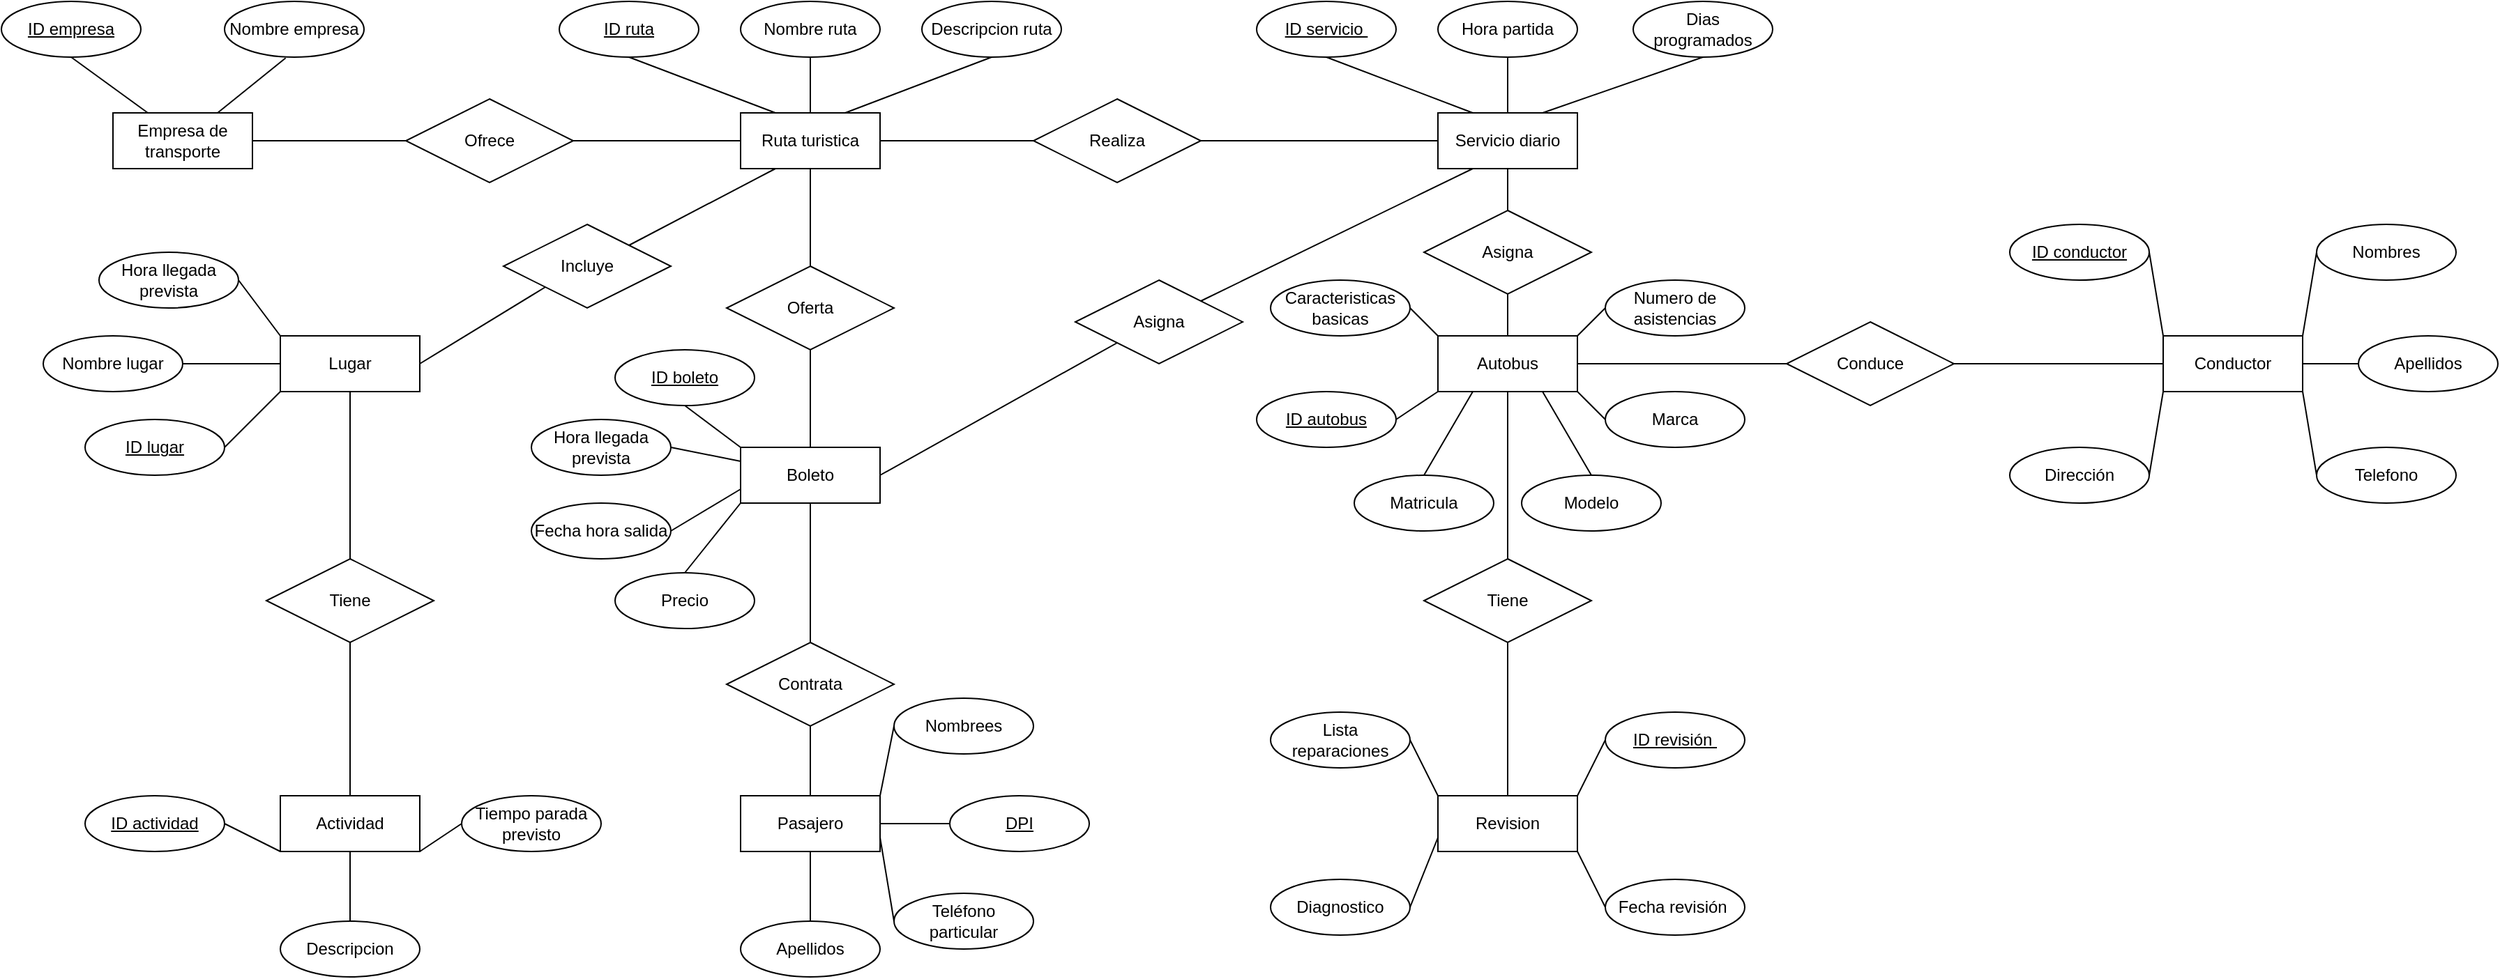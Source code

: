 <mxfile version="21.7.4" type="github">
  <diagram name="Página-1" id="yoausfBtGJ3qwxRWpH8T">
    <mxGraphModel dx="996" dy="559" grid="1" gridSize="10" guides="1" tooltips="1" connect="1" arrows="1" fold="1" page="1" pageScale="1" pageWidth="2339" pageHeight="3300" math="0" shadow="0">
      <root>
        <mxCell id="0" />
        <mxCell id="1" parent="0" />
        <mxCell id="bH-r8Gqo-NB70FHVaUnN-1" value="Empresa de transporte&lt;br&gt;" style="whiteSpace=wrap;html=1;align=center;" parent="1" vertex="1">
          <mxGeometry x="100" y="210" width="100" height="40" as="geometry" />
        </mxCell>
        <mxCell id="bH-r8Gqo-NB70FHVaUnN-2" value="Ruta turistica" style="whiteSpace=wrap;html=1;align=center;" parent="1" vertex="1">
          <mxGeometry x="550" y="210" width="100" height="40" as="geometry" />
        </mxCell>
        <mxCell id="bH-r8Gqo-NB70FHVaUnN-4" value="Servicio diario" style="whiteSpace=wrap;html=1;align=center;" parent="1" vertex="1">
          <mxGeometry x="1050" y="210" width="100" height="40" as="geometry" />
        </mxCell>
        <mxCell id="bH-r8Gqo-NB70FHVaUnN-5" value="Pasajero" style="whiteSpace=wrap;html=1;align=center;" parent="1" vertex="1">
          <mxGeometry x="550" y="700" width="100" height="40" as="geometry" />
        </mxCell>
        <mxCell id="bH-r8Gqo-NB70FHVaUnN-6" value="Boleto" style="whiteSpace=wrap;html=1;align=center;" parent="1" vertex="1">
          <mxGeometry x="550" y="450" width="100" height="40" as="geometry" />
        </mxCell>
        <mxCell id="bH-r8Gqo-NB70FHVaUnN-7" value="Lugar" style="whiteSpace=wrap;html=1;align=center;" parent="1" vertex="1">
          <mxGeometry x="220" y="370" width="100" height="40" as="geometry" />
        </mxCell>
        <mxCell id="bH-r8Gqo-NB70FHVaUnN-8" value="Actividad" style="whiteSpace=wrap;html=1;align=center;" parent="1" vertex="1">
          <mxGeometry x="220" y="700" width="100" height="40" as="geometry" />
        </mxCell>
        <mxCell id="bH-r8Gqo-NB70FHVaUnN-10" value="Autobus" style="whiteSpace=wrap;html=1;align=center;" parent="1" vertex="1">
          <mxGeometry x="1050" y="370" width="100" height="40" as="geometry" />
        </mxCell>
        <mxCell id="bH-r8Gqo-NB70FHVaUnN-11" value="Conductor" style="whiteSpace=wrap;html=1;align=center;" parent="1" vertex="1">
          <mxGeometry x="1570" y="370" width="100" height="40" as="geometry" />
        </mxCell>
        <mxCell id="bH-r8Gqo-NB70FHVaUnN-12" value="Revision" style="whiteSpace=wrap;html=1;align=center;" parent="1" vertex="1">
          <mxGeometry x="1050" y="700" width="100" height="40" as="geometry" />
        </mxCell>
        <mxCell id="bH-r8Gqo-NB70FHVaUnN-13" value="ID empresa" style="ellipse;whiteSpace=wrap;html=1;align=center;fontStyle=4;" parent="1" vertex="1">
          <mxGeometry x="20" y="130" width="100" height="40" as="geometry" />
        </mxCell>
        <mxCell id="bH-r8Gqo-NB70FHVaUnN-17" value="" style="endArrow=none;html=1;rounded=0;exitX=0.5;exitY=1;exitDx=0;exitDy=0;entryX=0.25;entryY=0;entryDx=0;entryDy=0;" parent="1" source="bH-r8Gqo-NB70FHVaUnN-13" target="bH-r8Gqo-NB70FHVaUnN-1" edge="1">
          <mxGeometry relative="1" as="geometry">
            <mxPoint x="330" y="290" as="sourcePoint" />
            <mxPoint x="490" y="290" as="targetPoint" />
          </mxGeometry>
        </mxCell>
        <mxCell id="bH-r8Gqo-NB70FHVaUnN-18" value="Nombre empresa" style="ellipse;whiteSpace=wrap;html=1;align=center;" parent="1" vertex="1">
          <mxGeometry x="180" y="130" width="100" height="40" as="geometry" />
        </mxCell>
        <mxCell id="bH-r8Gqo-NB70FHVaUnN-19" value="" style="endArrow=none;html=1;rounded=0;exitX=0.438;exitY=1.015;exitDx=0;exitDy=0;exitPerimeter=0;entryX=0.75;entryY=0;entryDx=0;entryDy=0;" parent="1" source="bH-r8Gqo-NB70FHVaUnN-18" target="bH-r8Gqo-NB70FHVaUnN-1" edge="1">
          <mxGeometry relative="1" as="geometry">
            <mxPoint x="330" y="290" as="sourcePoint" />
            <mxPoint x="490" y="290" as="targetPoint" />
          </mxGeometry>
        </mxCell>
        <mxCell id="bH-r8Gqo-NB70FHVaUnN-20" value="ID actividad" style="ellipse;whiteSpace=wrap;html=1;align=center;fontStyle=4;" parent="1" vertex="1">
          <mxGeometry x="80" y="700" width="100" height="40" as="geometry" />
        </mxCell>
        <mxCell id="bH-r8Gqo-NB70FHVaUnN-21" value="Descripcion" style="ellipse;whiteSpace=wrap;html=1;align=center;" parent="1" vertex="1">
          <mxGeometry x="220" y="790" width="100" height="40" as="geometry" />
        </mxCell>
        <mxCell id="bH-r8Gqo-NB70FHVaUnN-22" value="Tiempo parada previsto" style="ellipse;whiteSpace=wrap;html=1;align=center;" parent="1" vertex="1">
          <mxGeometry x="350" y="700" width="100" height="40" as="geometry" />
        </mxCell>
        <mxCell id="bH-r8Gqo-NB70FHVaUnN-27" value="Fecha hora salida" style="ellipse;whiteSpace=wrap;html=1;align=center;" parent="1" vertex="1">
          <mxGeometry x="400" y="490" width="100" height="40" as="geometry" />
        </mxCell>
        <mxCell id="bH-r8Gqo-NB70FHVaUnN-28" value="Precio" style="ellipse;whiteSpace=wrap;html=1;align=center;" parent="1" vertex="1">
          <mxGeometry x="460" y="540" width="100" height="40" as="geometry" />
        </mxCell>
        <mxCell id="bH-r8Gqo-NB70FHVaUnN-29" value="Hora llegada prevista" style="ellipse;whiteSpace=wrap;html=1;align=center;" parent="1" vertex="1">
          <mxGeometry x="400" y="430" width="100" height="40" as="geometry" />
        </mxCell>
        <mxCell id="bH-r8Gqo-NB70FHVaUnN-35" value="Nombre lugar" style="ellipse;whiteSpace=wrap;html=1;align=center;" parent="1" vertex="1">
          <mxGeometry x="50" y="370" width="100" height="40" as="geometry" />
        </mxCell>
        <mxCell id="bH-r8Gqo-NB70FHVaUnN-36" value="Hora llegada prevista" style="ellipse;whiteSpace=wrap;html=1;align=center;" parent="1" vertex="1">
          <mxGeometry x="90" y="310" width="100" height="40" as="geometry" />
        </mxCell>
        <mxCell id="bH-r8Gqo-NB70FHVaUnN-42" value="ID autobus" style="ellipse;whiteSpace=wrap;html=1;align=center;fontStyle=4;" parent="1" vertex="1">
          <mxGeometry x="920" y="410" width="100" height="40" as="geometry" />
        </mxCell>
        <mxCell id="bH-r8Gqo-NB70FHVaUnN-43" value="ID boleto" style="ellipse;whiteSpace=wrap;html=1;align=center;fontStyle=4;" parent="1" vertex="1">
          <mxGeometry x="460" y="380" width="100" height="40" as="geometry" />
        </mxCell>
        <mxCell id="bH-r8Gqo-NB70FHVaUnN-44" value="ID lugar" style="ellipse;whiteSpace=wrap;html=1;align=center;fontStyle=4;" parent="1" vertex="1">
          <mxGeometry x="80" y="430" width="100" height="40" as="geometry" />
        </mxCell>
        <mxCell id="bH-r8Gqo-NB70FHVaUnN-45" value="Matricula" style="ellipse;whiteSpace=wrap;html=1;align=center;" parent="1" vertex="1">
          <mxGeometry x="990" y="470" width="100" height="40" as="geometry" />
        </mxCell>
        <mxCell id="bH-r8Gqo-NB70FHVaUnN-46" value="Modelo" style="ellipse;whiteSpace=wrap;html=1;align=center;" parent="1" vertex="1">
          <mxGeometry x="1110" y="470" width="100" height="40" as="geometry" />
        </mxCell>
        <mxCell id="bH-r8Gqo-NB70FHVaUnN-47" value="Marca" style="ellipse;whiteSpace=wrap;html=1;align=center;" parent="1" vertex="1">
          <mxGeometry x="1170" y="410" width="100" height="40" as="geometry" />
        </mxCell>
        <mxCell id="bH-r8Gqo-NB70FHVaUnN-48" value="Numero de asistencias" style="ellipse;whiteSpace=wrap;html=1;align=center;" parent="1" vertex="1">
          <mxGeometry x="1170" y="330" width="100" height="40" as="geometry" />
        </mxCell>
        <mxCell id="bH-r8Gqo-NB70FHVaUnN-49" value="Caracteristicas basicas" style="ellipse;whiteSpace=wrap;html=1;align=center;" parent="1" vertex="1">
          <mxGeometry x="930" y="330" width="100" height="40" as="geometry" />
        </mxCell>
        <mxCell id="bH-r8Gqo-NB70FHVaUnN-57" value="ID conductor&lt;br&gt;" style="ellipse;whiteSpace=wrap;html=1;align=center;fontStyle=4;" parent="1" vertex="1">
          <mxGeometry x="1460" y="290" width="100" height="40" as="geometry" />
        </mxCell>
        <mxCell id="bH-r8Gqo-NB70FHVaUnN-59" value="Nombres" style="ellipse;whiteSpace=wrap;html=1;align=center;" parent="1" vertex="1">
          <mxGeometry x="1680" y="290" width="100" height="40" as="geometry" />
        </mxCell>
        <mxCell id="bH-r8Gqo-NB70FHVaUnN-60" value="Apellidos" style="ellipse;whiteSpace=wrap;html=1;align=center;" parent="1" vertex="1">
          <mxGeometry x="1710" y="370" width="100" height="40" as="geometry" />
        </mxCell>
        <mxCell id="bH-r8Gqo-NB70FHVaUnN-61" value="Telefono" style="ellipse;whiteSpace=wrap;html=1;align=center;" parent="1" vertex="1">
          <mxGeometry x="1680" y="450" width="100" height="40" as="geometry" />
        </mxCell>
        <mxCell id="bH-r8Gqo-NB70FHVaUnN-62" value="Dirección" style="ellipse;whiteSpace=wrap;html=1;align=center;" parent="1" vertex="1">
          <mxGeometry x="1460" y="450" width="100" height="40" as="geometry" />
        </mxCell>
        <mxCell id="bH-r8Gqo-NB70FHVaUnN-68" value="ID ruta" style="ellipse;whiteSpace=wrap;html=1;align=center;fontStyle=4;" parent="1" vertex="1">
          <mxGeometry x="420" y="130" width="100" height="40" as="geometry" />
        </mxCell>
        <mxCell id="bH-r8Gqo-NB70FHVaUnN-69" value="Nombre ruta" style="ellipse;whiteSpace=wrap;html=1;align=center;" parent="1" vertex="1">
          <mxGeometry x="550" y="130" width="100" height="40" as="geometry" />
        </mxCell>
        <mxCell id="bH-r8Gqo-NB70FHVaUnN-70" value="Descripcion ruta" style="ellipse;whiteSpace=wrap;html=1;align=center;" parent="1" vertex="1">
          <mxGeometry x="680" y="130" width="100" height="40" as="geometry" />
        </mxCell>
        <mxCell id="bH-r8Gqo-NB70FHVaUnN-71" value="" style="endArrow=none;html=1;rounded=0;exitX=0.25;exitY=0;exitDx=0;exitDy=0;entryX=0.5;entryY=1;entryDx=0;entryDy=0;" parent="1" source="bH-r8Gqo-NB70FHVaUnN-2" target="bH-r8Gqo-NB70FHVaUnN-68" edge="1">
          <mxGeometry relative="1" as="geometry">
            <mxPoint x="430" y="380" as="sourcePoint" />
            <mxPoint x="590" y="380" as="targetPoint" />
          </mxGeometry>
        </mxCell>
        <mxCell id="bH-r8Gqo-NB70FHVaUnN-72" value="" style="endArrow=none;html=1;rounded=0;exitX=0.5;exitY=0;exitDx=0;exitDy=0;entryX=0.5;entryY=1;entryDx=0;entryDy=0;" parent="1" source="bH-r8Gqo-NB70FHVaUnN-2" target="bH-r8Gqo-NB70FHVaUnN-69" edge="1">
          <mxGeometry relative="1" as="geometry">
            <mxPoint x="430" y="380" as="sourcePoint" />
            <mxPoint x="590" y="380" as="targetPoint" />
          </mxGeometry>
        </mxCell>
        <mxCell id="bH-r8Gqo-NB70FHVaUnN-73" value="" style="endArrow=none;html=1;rounded=0;exitX=0.75;exitY=0;exitDx=0;exitDy=0;entryX=0.5;entryY=1;entryDx=0;entryDy=0;" parent="1" source="bH-r8Gqo-NB70FHVaUnN-2" target="bH-r8Gqo-NB70FHVaUnN-70" edge="1">
          <mxGeometry relative="1" as="geometry">
            <mxPoint x="430" y="380" as="sourcePoint" />
            <mxPoint x="590" y="380" as="targetPoint" />
          </mxGeometry>
        </mxCell>
        <mxCell id="bH-r8Gqo-NB70FHVaUnN-74" value="ID servicio&amp;nbsp;" style="ellipse;whiteSpace=wrap;html=1;align=center;fontStyle=4;" parent="1" vertex="1">
          <mxGeometry x="920" y="130" width="100" height="40" as="geometry" />
        </mxCell>
        <mxCell id="bH-r8Gqo-NB70FHVaUnN-75" value="Hora partida" style="ellipse;whiteSpace=wrap;html=1;align=center;" parent="1" vertex="1">
          <mxGeometry x="1050" y="130" width="100" height="40" as="geometry" />
        </mxCell>
        <mxCell id="bH-r8Gqo-NB70FHVaUnN-76" value="Dias programados" style="ellipse;whiteSpace=wrap;html=1;align=center;" parent="1" vertex="1">
          <mxGeometry x="1190" y="130" width="100" height="40" as="geometry" />
        </mxCell>
        <mxCell id="bH-r8Gqo-NB70FHVaUnN-80" value="DPI" style="ellipse;whiteSpace=wrap;html=1;align=center;fontStyle=4;" parent="1" vertex="1">
          <mxGeometry x="700" y="700" width="100" height="40" as="geometry" />
        </mxCell>
        <mxCell id="bH-r8Gqo-NB70FHVaUnN-83" value="Nombrees" style="ellipse;whiteSpace=wrap;html=1;align=center;direction=east;" parent="1" vertex="1">
          <mxGeometry x="660" y="630" width="100" height="40" as="geometry" />
        </mxCell>
        <mxCell id="bH-r8Gqo-NB70FHVaUnN-85" value="Apellidos" style="ellipse;whiteSpace=wrap;html=1;align=center;" parent="1" vertex="1">
          <mxGeometry x="550" y="790" width="100" height="40" as="geometry" />
        </mxCell>
        <mxCell id="bH-r8Gqo-NB70FHVaUnN-86" value="Teléfono particular" style="ellipse;whiteSpace=wrap;html=1;align=center;" parent="1" vertex="1">
          <mxGeometry x="660" y="770" width="100" height="40" as="geometry" />
        </mxCell>
        <mxCell id="bH-r8Gqo-NB70FHVaUnN-92" value="ID revisión&amp;nbsp;" style="ellipse;whiteSpace=wrap;html=1;align=center;fontStyle=4;" parent="1" vertex="1">
          <mxGeometry x="1170" y="640" width="100" height="40" as="geometry" />
        </mxCell>
        <mxCell id="bH-r8Gqo-NB70FHVaUnN-93" value="Fecha revisión&amp;nbsp;" style="ellipse;whiteSpace=wrap;html=1;align=center;" parent="1" vertex="1">
          <mxGeometry x="1170" y="760" width="100" height="40" as="geometry" />
        </mxCell>
        <mxCell id="bH-r8Gqo-NB70FHVaUnN-94" value="Diagnostico" style="ellipse;whiteSpace=wrap;html=1;align=center;" parent="1" vertex="1">
          <mxGeometry x="930" y="760" width="100" height="40" as="geometry" />
        </mxCell>
        <mxCell id="bH-r8Gqo-NB70FHVaUnN-95" value="Lista reparaciones" style="ellipse;whiteSpace=wrap;html=1;align=center;" parent="1" vertex="1">
          <mxGeometry x="930" y="640" width="100" height="40" as="geometry" />
        </mxCell>
        <mxCell id="bH-r8Gqo-NB70FHVaUnN-101" value="Realiza" style="shape=rhombus;perimeter=rhombusPerimeter;whiteSpace=wrap;html=1;align=center;" parent="1" vertex="1">
          <mxGeometry x="760" y="200" width="120" height="60" as="geometry" />
        </mxCell>
        <mxCell id="bH-r8Gqo-NB70FHVaUnN-102" value="Oferta" style="shape=rhombus;perimeter=rhombusPerimeter;whiteSpace=wrap;html=1;align=center;" parent="1" vertex="1">
          <mxGeometry x="540" y="320" width="120" height="60" as="geometry" />
        </mxCell>
        <mxCell id="bH-r8Gqo-NB70FHVaUnN-103" value="Incluye" style="shape=rhombus;perimeter=rhombusPerimeter;whiteSpace=wrap;html=1;align=center;" parent="1" vertex="1">
          <mxGeometry x="380" y="290" width="120" height="60" as="geometry" />
        </mxCell>
        <mxCell id="bH-r8Gqo-NB70FHVaUnN-104" value="Tiene" style="shape=rhombus;perimeter=rhombusPerimeter;whiteSpace=wrap;html=1;align=center;" parent="1" vertex="1">
          <mxGeometry x="1040" y="530" width="120" height="60" as="geometry" />
        </mxCell>
        <mxCell id="bH-r8Gqo-NB70FHVaUnN-105" value="Asigna" style="shape=rhombus;perimeter=rhombusPerimeter;whiteSpace=wrap;html=1;align=center;" parent="1" vertex="1">
          <mxGeometry x="1040" y="280" width="120" height="60" as="geometry" />
        </mxCell>
        <mxCell id="bH-r8Gqo-NB70FHVaUnN-106" value="Contrata" style="shape=rhombus;perimeter=rhombusPerimeter;whiteSpace=wrap;html=1;align=center;" parent="1" vertex="1">
          <mxGeometry x="540" y="590" width="120" height="60" as="geometry" />
        </mxCell>
        <mxCell id="bH-r8Gqo-NB70FHVaUnN-107" value="Tiene" style="shape=rhombus;perimeter=rhombusPerimeter;whiteSpace=wrap;html=1;align=center;" parent="1" vertex="1">
          <mxGeometry x="210" y="530" width="120" height="60" as="geometry" />
        </mxCell>
        <mxCell id="bH-r8Gqo-NB70FHVaUnN-108" value="Asigna" style="shape=rhombus;perimeter=rhombusPerimeter;whiteSpace=wrap;html=1;align=center;" parent="1" vertex="1">
          <mxGeometry x="790" y="330" width="120" height="60" as="geometry" />
        </mxCell>
        <mxCell id="bH-r8Gqo-NB70FHVaUnN-109" value="Conduce" style="shape=rhombus;perimeter=rhombusPerimeter;whiteSpace=wrap;html=1;align=center;" parent="1" vertex="1">
          <mxGeometry x="1300" y="360" width="120" height="60" as="geometry" />
        </mxCell>
        <mxCell id="bH-r8Gqo-NB70FHVaUnN-110" value="Ofrece" style="shape=rhombus;perimeter=rhombusPerimeter;whiteSpace=wrap;html=1;align=center;" parent="1" vertex="1">
          <mxGeometry x="310" y="200" width="120" height="60" as="geometry" />
        </mxCell>
        <mxCell id="bH-r8Gqo-NB70FHVaUnN-119" value="" style="endArrow=none;html=1;rounded=0;exitX=1;exitY=0.5;exitDx=0;exitDy=0;entryX=0;entryY=0.5;entryDx=0;entryDy=0;" parent="1" source="bH-r8Gqo-NB70FHVaUnN-1" target="bH-r8Gqo-NB70FHVaUnN-110" edge="1">
          <mxGeometry relative="1" as="geometry">
            <mxPoint x="890" y="430" as="sourcePoint" />
            <mxPoint x="1050" y="430" as="targetPoint" />
          </mxGeometry>
        </mxCell>
        <mxCell id="bH-r8Gqo-NB70FHVaUnN-120" value="" style="endArrow=none;html=1;rounded=0;exitX=1;exitY=0.5;exitDx=0;exitDy=0;entryX=0;entryY=0.5;entryDx=0;entryDy=0;" parent="1" source="bH-r8Gqo-NB70FHVaUnN-110" target="bH-r8Gqo-NB70FHVaUnN-2" edge="1">
          <mxGeometry relative="1" as="geometry">
            <mxPoint x="890" y="430" as="sourcePoint" />
            <mxPoint x="1050" y="430" as="targetPoint" />
          </mxGeometry>
        </mxCell>
        <mxCell id="bH-r8Gqo-NB70FHVaUnN-121" value="" style="endArrow=none;html=1;rounded=0;exitX=1;exitY=0.5;exitDx=0;exitDy=0;entryX=0;entryY=0.5;entryDx=0;entryDy=0;" parent="1" source="bH-r8Gqo-NB70FHVaUnN-2" target="bH-r8Gqo-NB70FHVaUnN-101" edge="1">
          <mxGeometry relative="1" as="geometry">
            <mxPoint x="890" y="430" as="sourcePoint" />
            <mxPoint x="1050" y="430" as="targetPoint" />
          </mxGeometry>
        </mxCell>
        <mxCell id="bH-r8Gqo-NB70FHVaUnN-122" value="" style="endArrow=none;html=1;rounded=0;exitX=1;exitY=0.5;exitDx=0;exitDy=0;entryX=0;entryY=0.5;entryDx=0;entryDy=0;" parent="1" source="bH-r8Gqo-NB70FHVaUnN-101" target="bH-r8Gqo-NB70FHVaUnN-4" edge="1">
          <mxGeometry relative="1" as="geometry">
            <mxPoint x="890" y="430" as="sourcePoint" />
            <mxPoint x="1050" y="430" as="targetPoint" />
          </mxGeometry>
        </mxCell>
        <mxCell id="bH-r8Gqo-NB70FHVaUnN-123" value="" style="endArrow=none;html=1;rounded=0;exitX=0.5;exitY=1;exitDx=0;exitDy=0;entryX=0.25;entryY=0;entryDx=0;entryDy=0;" parent="1" source="bH-r8Gqo-NB70FHVaUnN-74" target="bH-r8Gqo-NB70FHVaUnN-4" edge="1">
          <mxGeometry relative="1" as="geometry">
            <mxPoint x="890" y="430" as="sourcePoint" />
            <mxPoint x="1050" y="430" as="targetPoint" />
          </mxGeometry>
        </mxCell>
        <mxCell id="bH-r8Gqo-NB70FHVaUnN-124" value="" style="endArrow=none;html=1;rounded=0;exitX=0.5;exitY=1;exitDx=0;exitDy=0;entryX=0.5;entryY=0;entryDx=0;entryDy=0;" parent="1" source="bH-r8Gqo-NB70FHVaUnN-75" target="bH-r8Gqo-NB70FHVaUnN-4" edge="1">
          <mxGeometry relative="1" as="geometry">
            <mxPoint x="890" y="430" as="sourcePoint" />
            <mxPoint x="1050" y="430" as="targetPoint" />
          </mxGeometry>
        </mxCell>
        <mxCell id="bH-r8Gqo-NB70FHVaUnN-125" value="" style="endArrow=none;html=1;rounded=0;exitX=0.5;exitY=1;exitDx=0;exitDy=0;entryX=0.75;entryY=0;entryDx=0;entryDy=0;" parent="1" source="bH-r8Gqo-NB70FHVaUnN-76" target="bH-r8Gqo-NB70FHVaUnN-4" edge="1">
          <mxGeometry relative="1" as="geometry">
            <mxPoint x="890" y="430" as="sourcePoint" />
            <mxPoint x="1050" y="430" as="targetPoint" />
          </mxGeometry>
        </mxCell>
        <mxCell id="bH-r8Gqo-NB70FHVaUnN-129" value="" style="endArrow=none;html=1;rounded=0;exitX=1;exitY=0.5;exitDx=0;exitDy=0;entryX=0;entryY=1;entryDx=0;entryDy=0;" parent="1" source="bH-r8Gqo-NB70FHVaUnN-44" target="bH-r8Gqo-NB70FHVaUnN-7" edge="1">
          <mxGeometry relative="1" as="geometry">
            <mxPoint x="890" y="430" as="sourcePoint" />
            <mxPoint x="1050" y="430" as="targetPoint" />
          </mxGeometry>
        </mxCell>
        <mxCell id="bH-r8Gqo-NB70FHVaUnN-130" value="" style="endArrow=none;html=1;rounded=0;exitX=1;exitY=0.5;exitDx=0;exitDy=0;entryX=0;entryY=0.5;entryDx=0;entryDy=0;" parent="1" source="bH-r8Gqo-NB70FHVaUnN-35" target="bH-r8Gqo-NB70FHVaUnN-7" edge="1">
          <mxGeometry relative="1" as="geometry">
            <mxPoint x="890" y="430" as="sourcePoint" />
            <mxPoint x="1050" y="430" as="targetPoint" />
          </mxGeometry>
        </mxCell>
        <mxCell id="bH-r8Gqo-NB70FHVaUnN-131" value="" style="endArrow=none;html=1;rounded=0;exitX=1;exitY=0.5;exitDx=0;exitDy=0;entryX=0;entryY=0;entryDx=0;entryDy=0;" parent="1" source="bH-r8Gqo-NB70FHVaUnN-36" target="bH-r8Gqo-NB70FHVaUnN-7" edge="1">
          <mxGeometry relative="1" as="geometry">
            <mxPoint x="890" y="430" as="sourcePoint" />
            <mxPoint x="1050" y="430" as="targetPoint" />
          </mxGeometry>
        </mxCell>
        <mxCell id="bH-r8Gqo-NB70FHVaUnN-133" value="" style="endArrow=none;html=1;rounded=0;exitX=1;exitY=0.5;exitDx=0;exitDy=0;entryX=0;entryY=1;entryDx=0;entryDy=0;" parent="1" source="bH-r8Gqo-NB70FHVaUnN-7" target="bH-r8Gqo-NB70FHVaUnN-103" edge="1">
          <mxGeometry relative="1" as="geometry">
            <mxPoint x="890" y="430" as="sourcePoint" />
            <mxPoint x="1050" y="430" as="targetPoint" />
          </mxGeometry>
        </mxCell>
        <mxCell id="bH-r8Gqo-NB70FHVaUnN-134" value="" style="endArrow=none;html=1;rounded=0;exitX=0.25;exitY=1;exitDx=0;exitDy=0;entryX=1;entryY=0;entryDx=0;entryDy=0;" parent="1" source="bH-r8Gqo-NB70FHVaUnN-2" target="bH-r8Gqo-NB70FHVaUnN-103" edge="1">
          <mxGeometry relative="1" as="geometry">
            <mxPoint x="890" y="430" as="sourcePoint" />
            <mxPoint x="1050" y="430" as="targetPoint" />
          </mxGeometry>
        </mxCell>
        <mxCell id="bH-r8Gqo-NB70FHVaUnN-135" value="" style="endArrow=none;html=1;rounded=0;exitX=0.5;exitY=1;exitDx=0;exitDy=0;entryX=0;entryY=0;entryDx=0;entryDy=0;" parent="1" source="bH-r8Gqo-NB70FHVaUnN-43" target="bH-r8Gqo-NB70FHVaUnN-6" edge="1">
          <mxGeometry relative="1" as="geometry">
            <mxPoint x="890" y="430" as="sourcePoint" />
            <mxPoint x="1050" y="430" as="targetPoint" />
          </mxGeometry>
        </mxCell>
        <mxCell id="bH-r8Gqo-NB70FHVaUnN-136" value="" style="endArrow=none;html=1;rounded=0;exitX=1;exitY=0.5;exitDx=0;exitDy=0;entryX=0;entryY=0.25;entryDx=0;entryDy=0;" parent="1" source="bH-r8Gqo-NB70FHVaUnN-29" target="bH-r8Gqo-NB70FHVaUnN-6" edge="1">
          <mxGeometry relative="1" as="geometry">
            <mxPoint x="890" y="430" as="sourcePoint" />
            <mxPoint x="1050" y="430" as="targetPoint" />
          </mxGeometry>
        </mxCell>
        <mxCell id="bH-r8Gqo-NB70FHVaUnN-137" value="" style="endArrow=none;html=1;rounded=0;exitX=0.5;exitY=0;exitDx=0;exitDy=0;entryX=0;entryY=1;entryDx=0;entryDy=0;" parent="1" source="bH-r8Gqo-NB70FHVaUnN-28" target="bH-r8Gqo-NB70FHVaUnN-6" edge="1">
          <mxGeometry relative="1" as="geometry">
            <mxPoint x="890" y="430" as="sourcePoint" />
            <mxPoint x="1050" y="430" as="targetPoint" />
          </mxGeometry>
        </mxCell>
        <mxCell id="bH-r8Gqo-NB70FHVaUnN-138" value="" style="endArrow=none;html=1;rounded=0;exitX=1;exitY=0.5;exitDx=0;exitDy=0;entryX=0;entryY=0.75;entryDx=0;entryDy=0;" parent="1" source="bH-r8Gqo-NB70FHVaUnN-27" target="bH-r8Gqo-NB70FHVaUnN-6" edge="1">
          <mxGeometry relative="1" as="geometry">
            <mxPoint x="890" y="430" as="sourcePoint" />
            <mxPoint x="1050" y="430" as="targetPoint" />
          </mxGeometry>
        </mxCell>
        <mxCell id="bH-r8Gqo-NB70FHVaUnN-139" value="" style="endArrow=none;html=1;rounded=0;exitX=0.5;exitY=0;exitDx=0;exitDy=0;entryX=0.5;entryY=1;entryDx=0;entryDy=0;" parent="1" source="bH-r8Gqo-NB70FHVaUnN-6" target="bH-r8Gqo-NB70FHVaUnN-102" edge="1">
          <mxGeometry relative="1" as="geometry">
            <mxPoint x="890" y="430" as="sourcePoint" />
            <mxPoint x="1050" y="430" as="targetPoint" />
          </mxGeometry>
        </mxCell>
        <mxCell id="bH-r8Gqo-NB70FHVaUnN-140" value="" style="endArrow=none;html=1;rounded=0;exitX=0.5;exitY=0;exitDx=0;exitDy=0;entryX=0.5;entryY=1;entryDx=0;entryDy=0;" parent="1" source="bH-r8Gqo-NB70FHVaUnN-102" target="bH-r8Gqo-NB70FHVaUnN-2" edge="1">
          <mxGeometry relative="1" as="geometry">
            <mxPoint x="890" y="430" as="sourcePoint" />
            <mxPoint x="1050" y="430" as="targetPoint" />
          </mxGeometry>
        </mxCell>
        <mxCell id="bH-r8Gqo-NB70FHVaUnN-141" value="" style="endArrow=none;html=1;rounded=0;exitX=1;exitY=0.5;exitDx=0;exitDy=0;entryX=0;entryY=1;entryDx=0;entryDy=0;" parent="1" source="bH-r8Gqo-NB70FHVaUnN-6" target="bH-r8Gqo-NB70FHVaUnN-108" edge="1">
          <mxGeometry relative="1" as="geometry">
            <mxPoint x="890" y="430" as="sourcePoint" />
            <mxPoint x="1040" y="420" as="targetPoint" />
          </mxGeometry>
        </mxCell>
        <mxCell id="bH-r8Gqo-NB70FHVaUnN-142" value="" style="endArrow=none;html=1;rounded=0;exitX=1;exitY=0;exitDx=0;exitDy=0;entryX=0.25;entryY=1;entryDx=0;entryDy=0;" parent="1" source="bH-r8Gqo-NB70FHVaUnN-108" target="bH-r8Gqo-NB70FHVaUnN-4" edge="1">
          <mxGeometry relative="1" as="geometry">
            <mxPoint x="890" y="430" as="sourcePoint" />
            <mxPoint x="1050" y="430" as="targetPoint" />
          </mxGeometry>
        </mxCell>
        <mxCell id="bH-r8Gqo-NB70FHVaUnN-145" value="" style="endArrow=none;html=1;rounded=0;exitX=1;exitY=0.5;exitDx=0;exitDy=0;entryX=0;entryY=1;entryDx=0;entryDy=0;" parent="1" source="bH-r8Gqo-NB70FHVaUnN-42" target="bH-r8Gqo-NB70FHVaUnN-10" edge="1">
          <mxGeometry relative="1" as="geometry">
            <mxPoint x="890" y="430" as="sourcePoint" />
            <mxPoint x="1050" y="430" as="targetPoint" />
          </mxGeometry>
        </mxCell>
        <mxCell id="bH-r8Gqo-NB70FHVaUnN-146" value="" style="endArrow=none;html=1;rounded=0;exitX=0;exitY=0.5;exitDx=0;exitDy=0;" parent="1" source="bH-r8Gqo-NB70FHVaUnN-48" edge="1">
          <mxGeometry relative="1" as="geometry">
            <mxPoint x="890" y="430" as="sourcePoint" />
            <mxPoint x="1150" y="370" as="targetPoint" />
          </mxGeometry>
        </mxCell>
        <mxCell id="bH-r8Gqo-NB70FHVaUnN-150" value="" style="endArrow=none;html=1;rounded=0;exitX=1;exitY=1;exitDx=0;exitDy=0;entryX=0;entryY=0.5;entryDx=0;entryDy=0;" parent="1" source="bH-r8Gqo-NB70FHVaUnN-10" target="bH-r8Gqo-NB70FHVaUnN-47" edge="1">
          <mxGeometry relative="1" as="geometry">
            <mxPoint x="890" y="430" as="sourcePoint" />
            <mxPoint x="1150" y="430" as="targetPoint" />
          </mxGeometry>
        </mxCell>
        <mxCell id="bH-r8Gqo-NB70FHVaUnN-151" value="" style="endArrow=none;html=1;rounded=0;entryX=0.5;entryY=0;entryDx=0;entryDy=0;exitX=0.75;exitY=1;exitDx=0;exitDy=0;" parent="1" source="bH-r8Gqo-NB70FHVaUnN-10" target="bH-r8Gqo-NB70FHVaUnN-46" edge="1">
          <mxGeometry relative="1" as="geometry">
            <mxPoint x="890" y="430" as="sourcePoint" />
            <mxPoint x="1050" y="430" as="targetPoint" />
          </mxGeometry>
        </mxCell>
        <mxCell id="bH-r8Gqo-NB70FHVaUnN-152" value="" style="endArrow=none;html=1;rounded=0;exitX=0.5;exitY=0;exitDx=0;exitDy=0;entryX=0.25;entryY=1;entryDx=0;entryDy=0;" parent="1" source="bH-r8Gqo-NB70FHVaUnN-45" target="bH-r8Gqo-NB70FHVaUnN-10" edge="1">
          <mxGeometry relative="1" as="geometry">
            <mxPoint x="890" y="430" as="sourcePoint" />
            <mxPoint x="1050" y="430" as="targetPoint" />
          </mxGeometry>
        </mxCell>
        <mxCell id="bH-r8Gqo-NB70FHVaUnN-153" value="" style="endArrow=none;html=1;rounded=0;entryX=0.5;entryY=1;entryDx=0;entryDy=0;exitX=0.5;exitY=0;exitDx=0;exitDy=0;" parent="1" source="bH-r8Gqo-NB70FHVaUnN-10" target="bH-r8Gqo-NB70FHVaUnN-105" edge="1">
          <mxGeometry relative="1" as="geometry">
            <mxPoint x="890" y="430" as="sourcePoint" />
            <mxPoint x="1050" y="430" as="targetPoint" />
          </mxGeometry>
        </mxCell>
        <mxCell id="bH-r8Gqo-NB70FHVaUnN-155" value="" style="endArrow=none;html=1;rounded=0;entryX=0.5;entryY=1;entryDx=0;entryDy=0;exitX=0.5;exitY=0;exitDx=0;exitDy=0;" parent="1" source="bH-r8Gqo-NB70FHVaUnN-105" target="bH-r8Gqo-NB70FHVaUnN-4" edge="1">
          <mxGeometry relative="1" as="geometry">
            <mxPoint x="890" y="430" as="sourcePoint" />
            <mxPoint x="1050" y="430" as="targetPoint" />
          </mxGeometry>
        </mxCell>
        <mxCell id="bH-r8Gqo-NB70FHVaUnN-159" value="" style="endArrow=none;html=1;rounded=0;exitX=0;exitY=0.5;exitDx=0;exitDy=0;entryX=1;entryY=0.5;entryDx=0;entryDy=0;" parent="1" source="bH-r8Gqo-NB70FHVaUnN-109" target="bH-r8Gqo-NB70FHVaUnN-10" edge="1">
          <mxGeometry relative="1" as="geometry">
            <mxPoint x="890" y="430" as="sourcePoint" />
            <mxPoint x="1050" y="430" as="targetPoint" />
          </mxGeometry>
        </mxCell>
        <mxCell id="bH-r8Gqo-NB70FHVaUnN-162" value="" style="endArrow=none;html=1;rounded=0;exitX=1;exitY=0.5;exitDx=0;exitDy=0;entryX=0;entryY=0;entryDx=0;entryDy=0;" parent="1" source="bH-r8Gqo-NB70FHVaUnN-49" target="bH-r8Gqo-NB70FHVaUnN-10" edge="1">
          <mxGeometry relative="1" as="geometry">
            <mxPoint x="890" y="430" as="sourcePoint" />
            <mxPoint x="1050" y="430" as="targetPoint" />
          </mxGeometry>
        </mxCell>
        <mxCell id="bH-r8Gqo-NB70FHVaUnN-165" value="" style="endArrow=none;html=1;rounded=0;entryX=0;entryY=0.5;entryDx=0;entryDy=0;exitX=1;exitY=0.5;exitDx=0;exitDy=0;" parent="1" source="bH-r8Gqo-NB70FHVaUnN-109" target="bH-r8Gqo-NB70FHVaUnN-11" edge="1">
          <mxGeometry relative="1" as="geometry">
            <mxPoint x="890" y="430" as="sourcePoint" />
            <mxPoint x="1050" y="430" as="targetPoint" />
          </mxGeometry>
        </mxCell>
        <mxCell id="bH-r8Gqo-NB70FHVaUnN-166" value="" style="endArrow=none;html=1;rounded=0;entryX=1;entryY=0.5;entryDx=0;entryDy=0;exitX=0;exitY=0;exitDx=0;exitDy=0;" parent="1" source="bH-r8Gqo-NB70FHVaUnN-11" target="bH-r8Gqo-NB70FHVaUnN-57" edge="1">
          <mxGeometry relative="1" as="geometry">
            <mxPoint x="890" y="430" as="sourcePoint" />
            <mxPoint x="1050" y="430" as="targetPoint" />
          </mxGeometry>
        </mxCell>
        <mxCell id="bH-r8Gqo-NB70FHVaUnN-167" value="" style="endArrow=none;html=1;rounded=0;entryX=0;entryY=0.5;entryDx=0;entryDy=0;exitX=1;exitY=0;exitDx=0;exitDy=0;" parent="1" source="bH-r8Gqo-NB70FHVaUnN-11" target="bH-r8Gqo-NB70FHVaUnN-59" edge="1">
          <mxGeometry relative="1" as="geometry">
            <mxPoint x="890" y="430" as="sourcePoint" />
            <mxPoint x="1050" y="430" as="targetPoint" />
          </mxGeometry>
        </mxCell>
        <mxCell id="bH-r8Gqo-NB70FHVaUnN-168" value="" style="endArrow=none;html=1;rounded=0;entryX=0;entryY=0.5;entryDx=0;entryDy=0;exitX=1;exitY=0.5;exitDx=0;exitDy=0;" parent="1" source="bH-r8Gqo-NB70FHVaUnN-11" target="bH-r8Gqo-NB70FHVaUnN-60" edge="1">
          <mxGeometry relative="1" as="geometry">
            <mxPoint x="1410" y="510" as="sourcePoint" />
            <mxPoint x="1050" y="430" as="targetPoint" />
          </mxGeometry>
        </mxCell>
        <mxCell id="bH-r8Gqo-NB70FHVaUnN-169" value="" style="endArrow=none;html=1;rounded=0;entryX=0;entryY=0.5;entryDx=0;entryDy=0;exitX=1;exitY=1;exitDx=0;exitDy=0;" parent="1" source="bH-r8Gqo-NB70FHVaUnN-11" target="bH-r8Gqo-NB70FHVaUnN-61" edge="1">
          <mxGeometry relative="1" as="geometry">
            <mxPoint x="890" y="430" as="sourcePoint" />
            <mxPoint x="1050" y="430" as="targetPoint" />
          </mxGeometry>
        </mxCell>
        <mxCell id="bH-r8Gqo-NB70FHVaUnN-170" value="" style="endArrow=none;html=1;rounded=0;entryX=1;entryY=0.5;entryDx=0;entryDy=0;exitX=0;exitY=1;exitDx=0;exitDy=0;" parent="1" source="bH-r8Gqo-NB70FHVaUnN-11" target="bH-r8Gqo-NB70FHVaUnN-62" edge="1">
          <mxGeometry relative="1" as="geometry">
            <mxPoint x="890" y="430" as="sourcePoint" />
            <mxPoint x="1050" y="430" as="targetPoint" />
          </mxGeometry>
        </mxCell>
        <mxCell id="bH-r8Gqo-NB70FHVaUnN-172" value="" style="endArrow=none;html=1;rounded=0;entryX=0.5;entryY=1;entryDx=0;entryDy=0;exitX=0.5;exitY=0;exitDx=0;exitDy=0;" parent="1" source="bH-r8Gqo-NB70FHVaUnN-104" target="bH-r8Gqo-NB70FHVaUnN-10" edge="1">
          <mxGeometry relative="1" as="geometry">
            <mxPoint x="890" y="430" as="sourcePoint" />
            <mxPoint x="1050" y="430" as="targetPoint" />
          </mxGeometry>
        </mxCell>
        <mxCell id="bH-r8Gqo-NB70FHVaUnN-173" value="" style="endArrow=none;html=1;rounded=0;entryX=0.5;entryY=1;entryDx=0;entryDy=0;exitX=0.5;exitY=0;exitDx=0;exitDy=0;" parent="1" source="bH-r8Gqo-NB70FHVaUnN-12" target="bH-r8Gqo-NB70FHVaUnN-104" edge="1">
          <mxGeometry relative="1" as="geometry">
            <mxPoint x="890" y="430" as="sourcePoint" />
            <mxPoint x="1050" y="430" as="targetPoint" />
          </mxGeometry>
        </mxCell>
        <mxCell id="bH-r8Gqo-NB70FHVaUnN-176" value="" style="endArrow=none;html=1;rounded=0;entryX=1;entryY=0.5;entryDx=0;entryDy=0;exitX=0;exitY=0;exitDx=0;exitDy=0;" parent="1" source="bH-r8Gqo-NB70FHVaUnN-12" target="bH-r8Gqo-NB70FHVaUnN-95" edge="1">
          <mxGeometry relative="1" as="geometry">
            <mxPoint x="890" y="430" as="sourcePoint" />
            <mxPoint x="1050" y="430" as="targetPoint" />
          </mxGeometry>
        </mxCell>
        <mxCell id="bH-r8Gqo-NB70FHVaUnN-177" value="" style="endArrow=none;html=1;rounded=0;entryX=0;entryY=0.5;entryDx=0;entryDy=0;exitX=1;exitY=0;exitDx=0;exitDy=0;" parent="1" source="bH-r8Gqo-NB70FHVaUnN-12" target="bH-r8Gqo-NB70FHVaUnN-92" edge="1">
          <mxGeometry relative="1" as="geometry">
            <mxPoint x="890" y="430" as="sourcePoint" />
            <mxPoint x="1050" y="430" as="targetPoint" />
          </mxGeometry>
        </mxCell>
        <mxCell id="bH-r8Gqo-NB70FHVaUnN-178" value="" style="endArrow=none;html=1;rounded=0;exitX=0;exitY=0.75;exitDx=0;exitDy=0;entryX=1;entryY=0.5;entryDx=0;entryDy=0;" parent="1" source="bH-r8Gqo-NB70FHVaUnN-12" target="bH-r8Gqo-NB70FHVaUnN-94" edge="1">
          <mxGeometry relative="1" as="geometry">
            <mxPoint x="890" y="430" as="sourcePoint" />
            <mxPoint x="1050" y="430" as="targetPoint" />
          </mxGeometry>
        </mxCell>
        <mxCell id="bH-r8Gqo-NB70FHVaUnN-180" value="" style="endArrow=none;html=1;rounded=0;entryX=0;entryY=0.5;entryDx=0;entryDy=0;exitX=1;exitY=1;exitDx=0;exitDy=0;exitPerimeter=0;" parent="1" source="bH-r8Gqo-NB70FHVaUnN-12" target="bH-r8Gqo-NB70FHVaUnN-93" edge="1">
          <mxGeometry relative="1" as="geometry">
            <mxPoint x="890" y="430" as="sourcePoint" />
            <mxPoint x="1050" y="430" as="targetPoint" />
          </mxGeometry>
        </mxCell>
        <mxCell id="bH-r8Gqo-NB70FHVaUnN-181" value="" style="endArrow=none;html=1;rounded=0;exitX=0.5;exitY=1;exitDx=0;exitDy=0;entryX=0.5;entryY=0;entryDx=0;entryDy=0;" parent="1" source="bH-r8Gqo-NB70FHVaUnN-7" target="bH-r8Gqo-NB70FHVaUnN-107" edge="1">
          <mxGeometry relative="1" as="geometry">
            <mxPoint x="890" y="430" as="sourcePoint" />
            <mxPoint x="1050" y="430" as="targetPoint" />
          </mxGeometry>
        </mxCell>
        <mxCell id="bH-r8Gqo-NB70FHVaUnN-182" value="" style="endArrow=none;html=1;rounded=0;exitX=0.5;exitY=0;exitDx=0;exitDy=0;entryX=0.5;entryY=1;entryDx=0;entryDy=0;" parent="1" source="bH-r8Gqo-NB70FHVaUnN-8" target="bH-r8Gqo-NB70FHVaUnN-107" edge="1">
          <mxGeometry relative="1" as="geometry">
            <mxPoint x="890" y="430" as="sourcePoint" />
            <mxPoint x="1050" y="430" as="targetPoint" />
          </mxGeometry>
        </mxCell>
        <mxCell id="bH-r8Gqo-NB70FHVaUnN-183" value="" style="endArrow=none;html=1;rounded=0;exitX=0.5;exitY=0;exitDx=0;exitDy=0;entryX=0.5;entryY=1;entryDx=0;entryDy=0;" parent="1" source="bH-r8Gqo-NB70FHVaUnN-21" target="bH-r8Gqo-NB70FHVaUnN-8" edge="1">
          <mxGeometry relative="1" as="geometry">
            <mxPoint x="890" y="430" as="sourcePoint" />
            <mxPoint x="1050" y="430" as="targetPoint" />
          </mxGeometry>
        </mxCell>
        <mxCell id="bH-r8Gqo-NB70FHVaUnN-184" value="" style="endArrow=none;html=1;rounded=0;exitX=1;exitY=0.5;exitDx=0;exitDy=0;entryX=0;entryY=1;entryDx=0;entryDy=0;" parent="1" source="bH-r8Gqo-NB70FHVaUnN-20" target="bH-r8Gqo-NB70FHVaUnN-8" edge="1">
          <mxGeometry relative="1" as="geometry">
            <mxPoint x="890" y="430" as="sourcePoint" />
            <mxPoint x="1050" y="430" as="targetPoint" />
          </mxGeometry>
        </mxCell>
        <mxCell id="bH-r8Gqo-NB70FHVaUnN-187" value="" style="endArrow=none;html=1;rounded=0;exitX=0;exitY=0.5;exitDx=0;exitDy=0;entryX=1;entryY=1;entryDx=0;entryDy=0;" parent="1" source="bH-r8Gqo-NB70FHVaUnN-22" target="bH-r8Gqo-NB70FHVaUnN-8" edge="1">
          <mxGeometry relative="1" as="geometry">
            <mxPoint x="890" y="430" as="sourcePoint" />
            <mxPoint x="1050" y="430" as="targetPoint" />
          </mxGeometry>
        </mxCell>
        <mxCell id="bH-r8Gqo-NB70FHVaUnN-188" value="" style="endArrow=none;html=1;rounded=0;exitX=0.5;exitY=1;exitDx=0;exitDy=0;entryX=0.5;entryY=0;entryDx=0;entryDy=0;" parent="1" source="bH-r8Gqo-NB70FHVaUnN-6" target="bH-r8Gqo-NB70FHVaUnN-106" edge="1">
          <mxGeometry relative="1" as="geometry">
            <mxPoint x="890" y="430" as="sourcePoint" />
            <mxPoint x="1050" y="430" as="targetPoint" />
          </mxGeometry>
        </mxCell>
        <mxCell id="bH-r8Gqo-NB70FHVaUnN-189" value="" style="endArrow=none;html=1;rounded=0;exitX=0.5;exitY=1;exitDx=0;exitDy=0;entryX=0.5;entryY=0;entryDx=0;entryDy=0;" parent="1" source="bH-r8Gqo-NB70FHVaUnN-106" target="bH-r8Gqo-NB70FHVaUnN-5" edge="1">
          <mxGeometry relative="1" as="geometry">
            <mxPoint x="890" y="430" as="sourcePoint" />
            <mxPoint x="600" y="690" as="targetPoint" />
          </mxGeometry>
        </mxCell>
        <mxCell id="bH-r8Gqo-NB70FHVaUnN-193" value="" style="endArrow=none;html=1;rounded=0;exitX=0;exitY=0.5;exitDx=0;exitDy=0;entryX=1;entryY=0;entryDx=0;entryDy=0;" parent="1" source="bH-r8Gqo-NB70FHVaUnN-83" target="bH-r8Gqo-NB70FHVaUnN-5" edge="1">
          <mxGeometry relative="1" as="geometry">
            <mxPoint x="890" y="430" as="sourcePoint" />
            <mxPoint x="1050" y="430" as="targetPoint" />
          </mxGeometry>
        </mxCell>
        <mxCell id="bH-r8Gqo-NB70FHVaUnN-194" value="" style="endArrow=none;html=1;rounded=0;exitX=0;exitY=0.5;exitDx=0;exitDy=0;entryX=1;entryY=0.5;entryDx=0;entryDy=0;" parent="1" source="bH-r8Gqo-NB70FHVaUnN-80" target="bH-r8Gqo-NB70FHVaUnN-5" edge="1">
          <mxGeometry relative="1" as="geometry">
            <mxPoint x="890" y="430" as="sourcePoint" />
            <mxPoint x="1050" y="430" as="targetPoint" />
          </mxGeometry>
        </mxCell>
        <mxCell id="bH-r8Gqo-NB70FHVaUnN-195" value="" style="endArrow=none;html=1;rounded=0;exitX=0;exitY=0.5;exitDx=0;exitDy=0;entryX=1;entryY=0.75;entryDx=0;entryDy=0;" parent="1" source="bH-r8Gqo-NB70FHVaUnN-86" target="bH-r8Gqo-NB70FHVaUnN-5" edge="1">
          <mxGeometry relative="1" as="geometry">
            <mxPoint x="890" y="430" as="sourcePoint" />
            <mxPoint x="1050" y="430" as="targetPoint" />
          </mxGeometry>
        </mxCell>
        <mxCell id="bH-r8Gqo-NB70FHVaUnN-197" value="" style="endArrow=none;html=1;rounded=0;exitX=0.5;exitY=0;exitDx=0;exitDy=0;entryX=0.5;entryY=1;entryDx=0;entryDy=0;" parent="1" source="bH-r8Gqo-NB70FHVaUnN-85" target="bH-r8Gqo-NB70FHVaUnN-5" edge="1">
          <mxGeometry relative="1" as="geometry">
            <mxPoint x="890" y="430" as="sourcePoint" />
            <mxPoint x="1050" y="430" as="targetPoint" />
          </mxGeometry>
        </mxCell>
      </root>
    </mxGraphModel>
  </diagram>
</mxfile>
